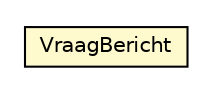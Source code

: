 #!/usr/local/bin/dot
#
# Class diagram 
# Generated by UMLGraph version R5_6-24-gf6e263 (http://www.umlgraph.org/)
#

digraph G {
	edge [fontname="Helvetica",fontsize=10,labelfontname="Helvetica",labelfontsize=10];
	node [fontname="Helvetica",fontsize=10,shape=plaintext];
	nodesep=0.25;
	ranksep=0.5;
	// nl.egem.stuf.sector.bg._0204.VraagBericht
	c239090 [label=<<table title="nl.egem.stuf.sector.bg._0204.VraagBericht" border="0" cellborder="1" cellspacing="0" cellpadding="2" port="p" bgcolor="lemonChiffon" href="./VraagBericht.html">
		<tr><td><table border="0" cellspacing="0" cellpadding="1">
<tr><td align="center" balign="center"> VraagBericht </td></tr>
		</table></td></tr>
		</table>>, URL="./VraagBericht.html", fontname="Helvetica", fontcolor="black", fontsize=10.0];
}

